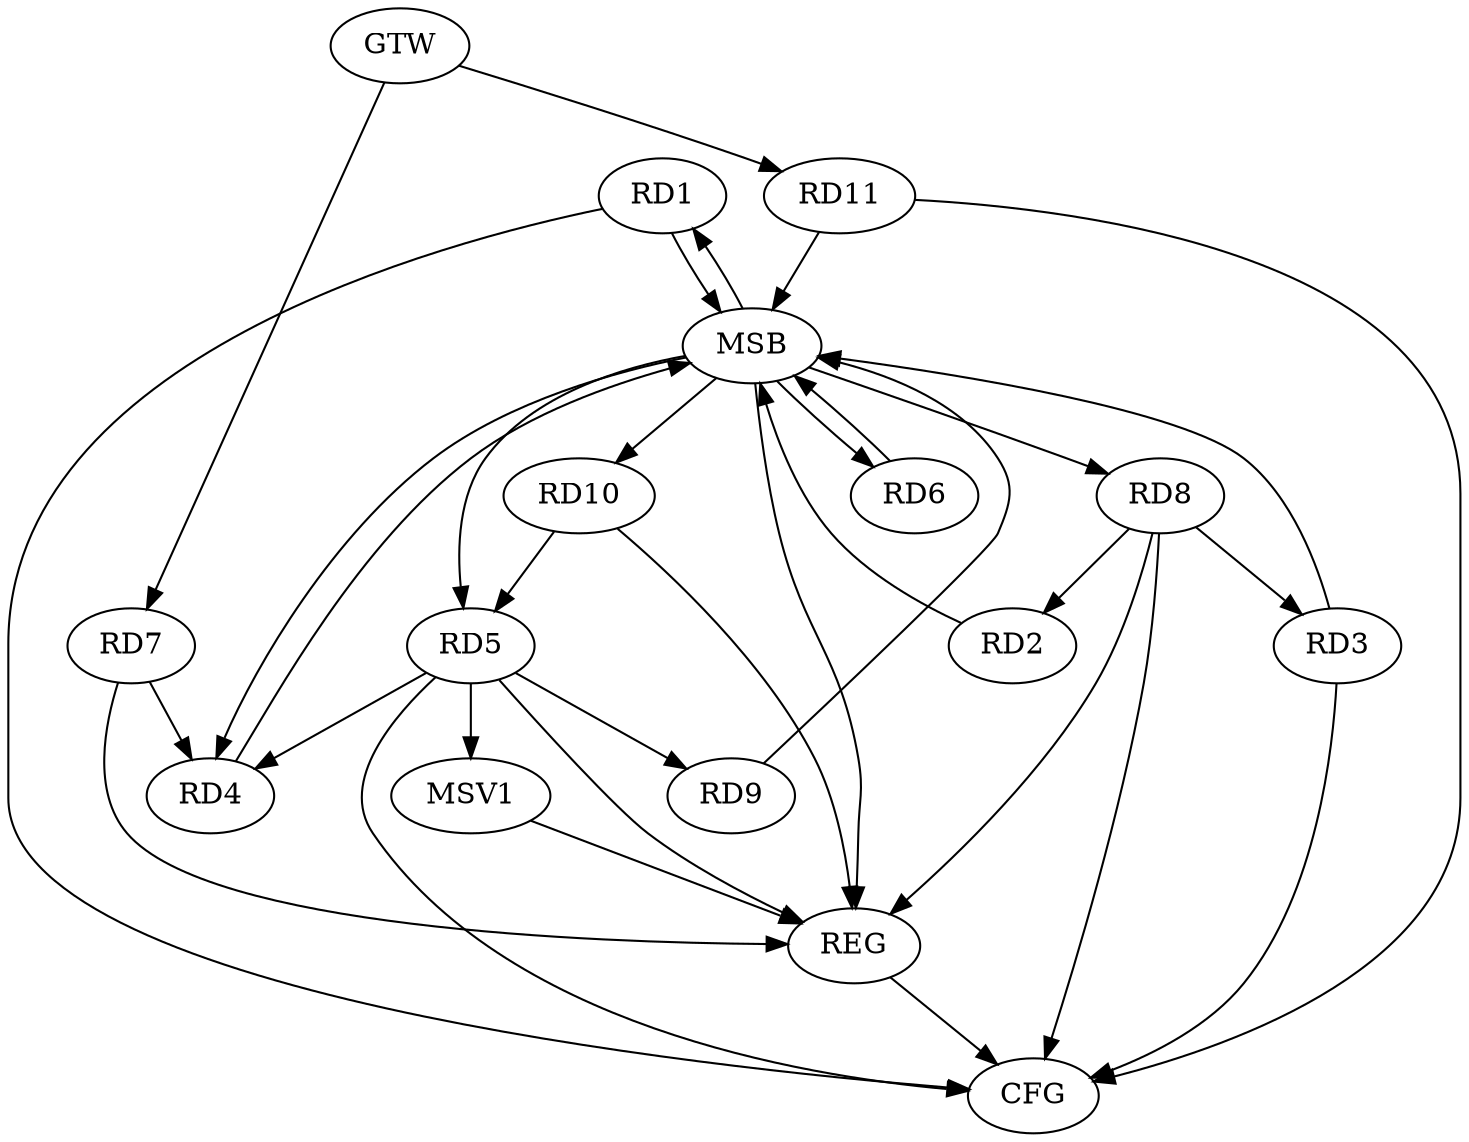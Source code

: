 strict digraph G {
  RD1 [ label="RD1" ];
  RD2 [ label="RD2" ];
  RD3 [ label="RD3" ];
  RD4 [ label="RD4" ];
  RD5 [ label="RD5" ];
  RD6 [ label="RD6" ];
  RD7 [ label="RD7" ];
  RD8 [ label="RD8" ];
  RD9 [ label="RD9" ];
  RD10 [ label="RD10" ];
  RD11 [ label="RD11" ];
  GTW [ label="GTW" ];
  REG [ label="REG" ];
  MSB [ label="MSB" ];
  CFG [ label="CFG" ];
  MSV1 [ label="MSV1" ];
  RD8 -> RD2;
  RD8 -> RD3;
  RD5 -> RD4;
  RD7 -> RD4;
  RD5 -> RD9;
  RD10 -> RD5;
  GTW -> RD7;
  GTW -> RD11;
  RD5 -> REG;
  RD7 -> REG;
  RD8 -> REG;
  RD10 -> REG;
  RD1 -> MSB;
  MSB -> REG;
  RD2 -> MSB;
  RD3 -> MSB;
  MSB -> RD5;
  MSB -> RD6;
  MSB -> RD10;
  RD4 -> MSB;
  RD6 -> MSB;
  MSB -> RD1;
  RD9 -> MSB;
  MSB -> RD8;
  RD11 -> MSB;
  MSB -> RD4;
  RD1 -> CFG;
  RD11 -> CFG;
  RD3 -> CFG;
  RD8 -> CFG;
  RD5 -> CFG;
  REG -> CFG;
  RD5 -> MSV1;
  MSV1 -> REG;
}
